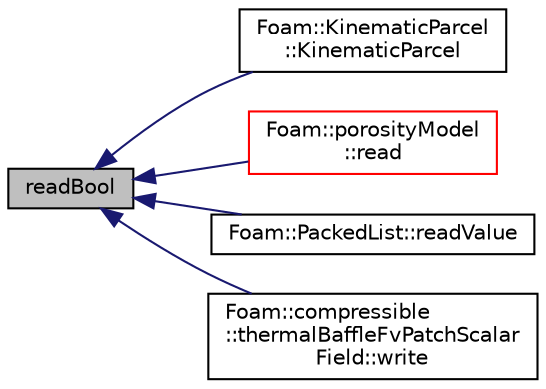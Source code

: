 digraph "readBool"
{
  bgcolor="transparent";
  edge [fontname="Helvetica",fontsize="10",labelfontname="Helvetica",labelfontsize="10"];
  node [fontname="Helvetica",fontsize="10",shape=record];
  rankdir="LR";
  Node1 [label="readBool",height=0.2,width=0.4,color="black", fillcolor="grey75", style="filled", fontcolor="black"];
  Node1 -> Node2 [dir="back",color="midnightblue",fontsize="10",style="solid",fontname="Helvetica"];
  Node2 [label="Foam::KinematicParcel\l::KinematicParcel",height=0.2,width=0.4,color="black",URL="$a01233.html#aadba6bb876f56b3c332b7f76c49c600a",tooltip="Construct from Istream. "];
  Node1 -> Node3 [dir="back",color="midnightblue",fontsize="10",style="solid",fontname="Helvetica"];
  Node3 [label="Foam::porosityModel\l::read",height=0.2,width=0.4,color="red",URL="$a01939.html#a6ce0c64db98eb6144d363dbfc86104eb",tooltip="Read porosity dictionary. "];
  Node1 -> Node4 [dir="back",color="midnightblue",fontsize="10",style="solid",fontname="Helvetica"];
  Node4 [label="Foam::PackedList::readValue",height=0.2,width=0.4,color="black",URL="$a01756.html#a7b3c04e15f66e8dd39552c0999ba2d6b"];
  Node1 -> Node5 [dir="back",color="midnightblue",fontsize="10",style="solid",fontname="Helvetica"];
  Node5 [label="Foam::compressible\l::thermalBaffleFvPatchScalar\lField::write",height=0.2,width=0.4,color="black",URL="$a02579.html#a0941061ad5a26be83b4107d05750ace6",tooltip="Write. "];
}
